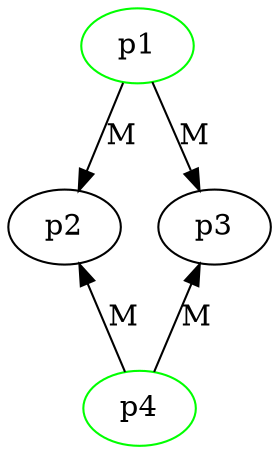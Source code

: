 graph G {
/*
    3. part of the example
    green processes send markers
*/
    p1 [color="green"];
    p4 [color="green"];
    p1 -- p2 [dir=forward, label="M"]
    p1 -- p3 [dir=forward, label="M"]
    p2 -- p4 [dir=back, label="M"]
    p3 -- p4 [dir=back, label="M"]
}
